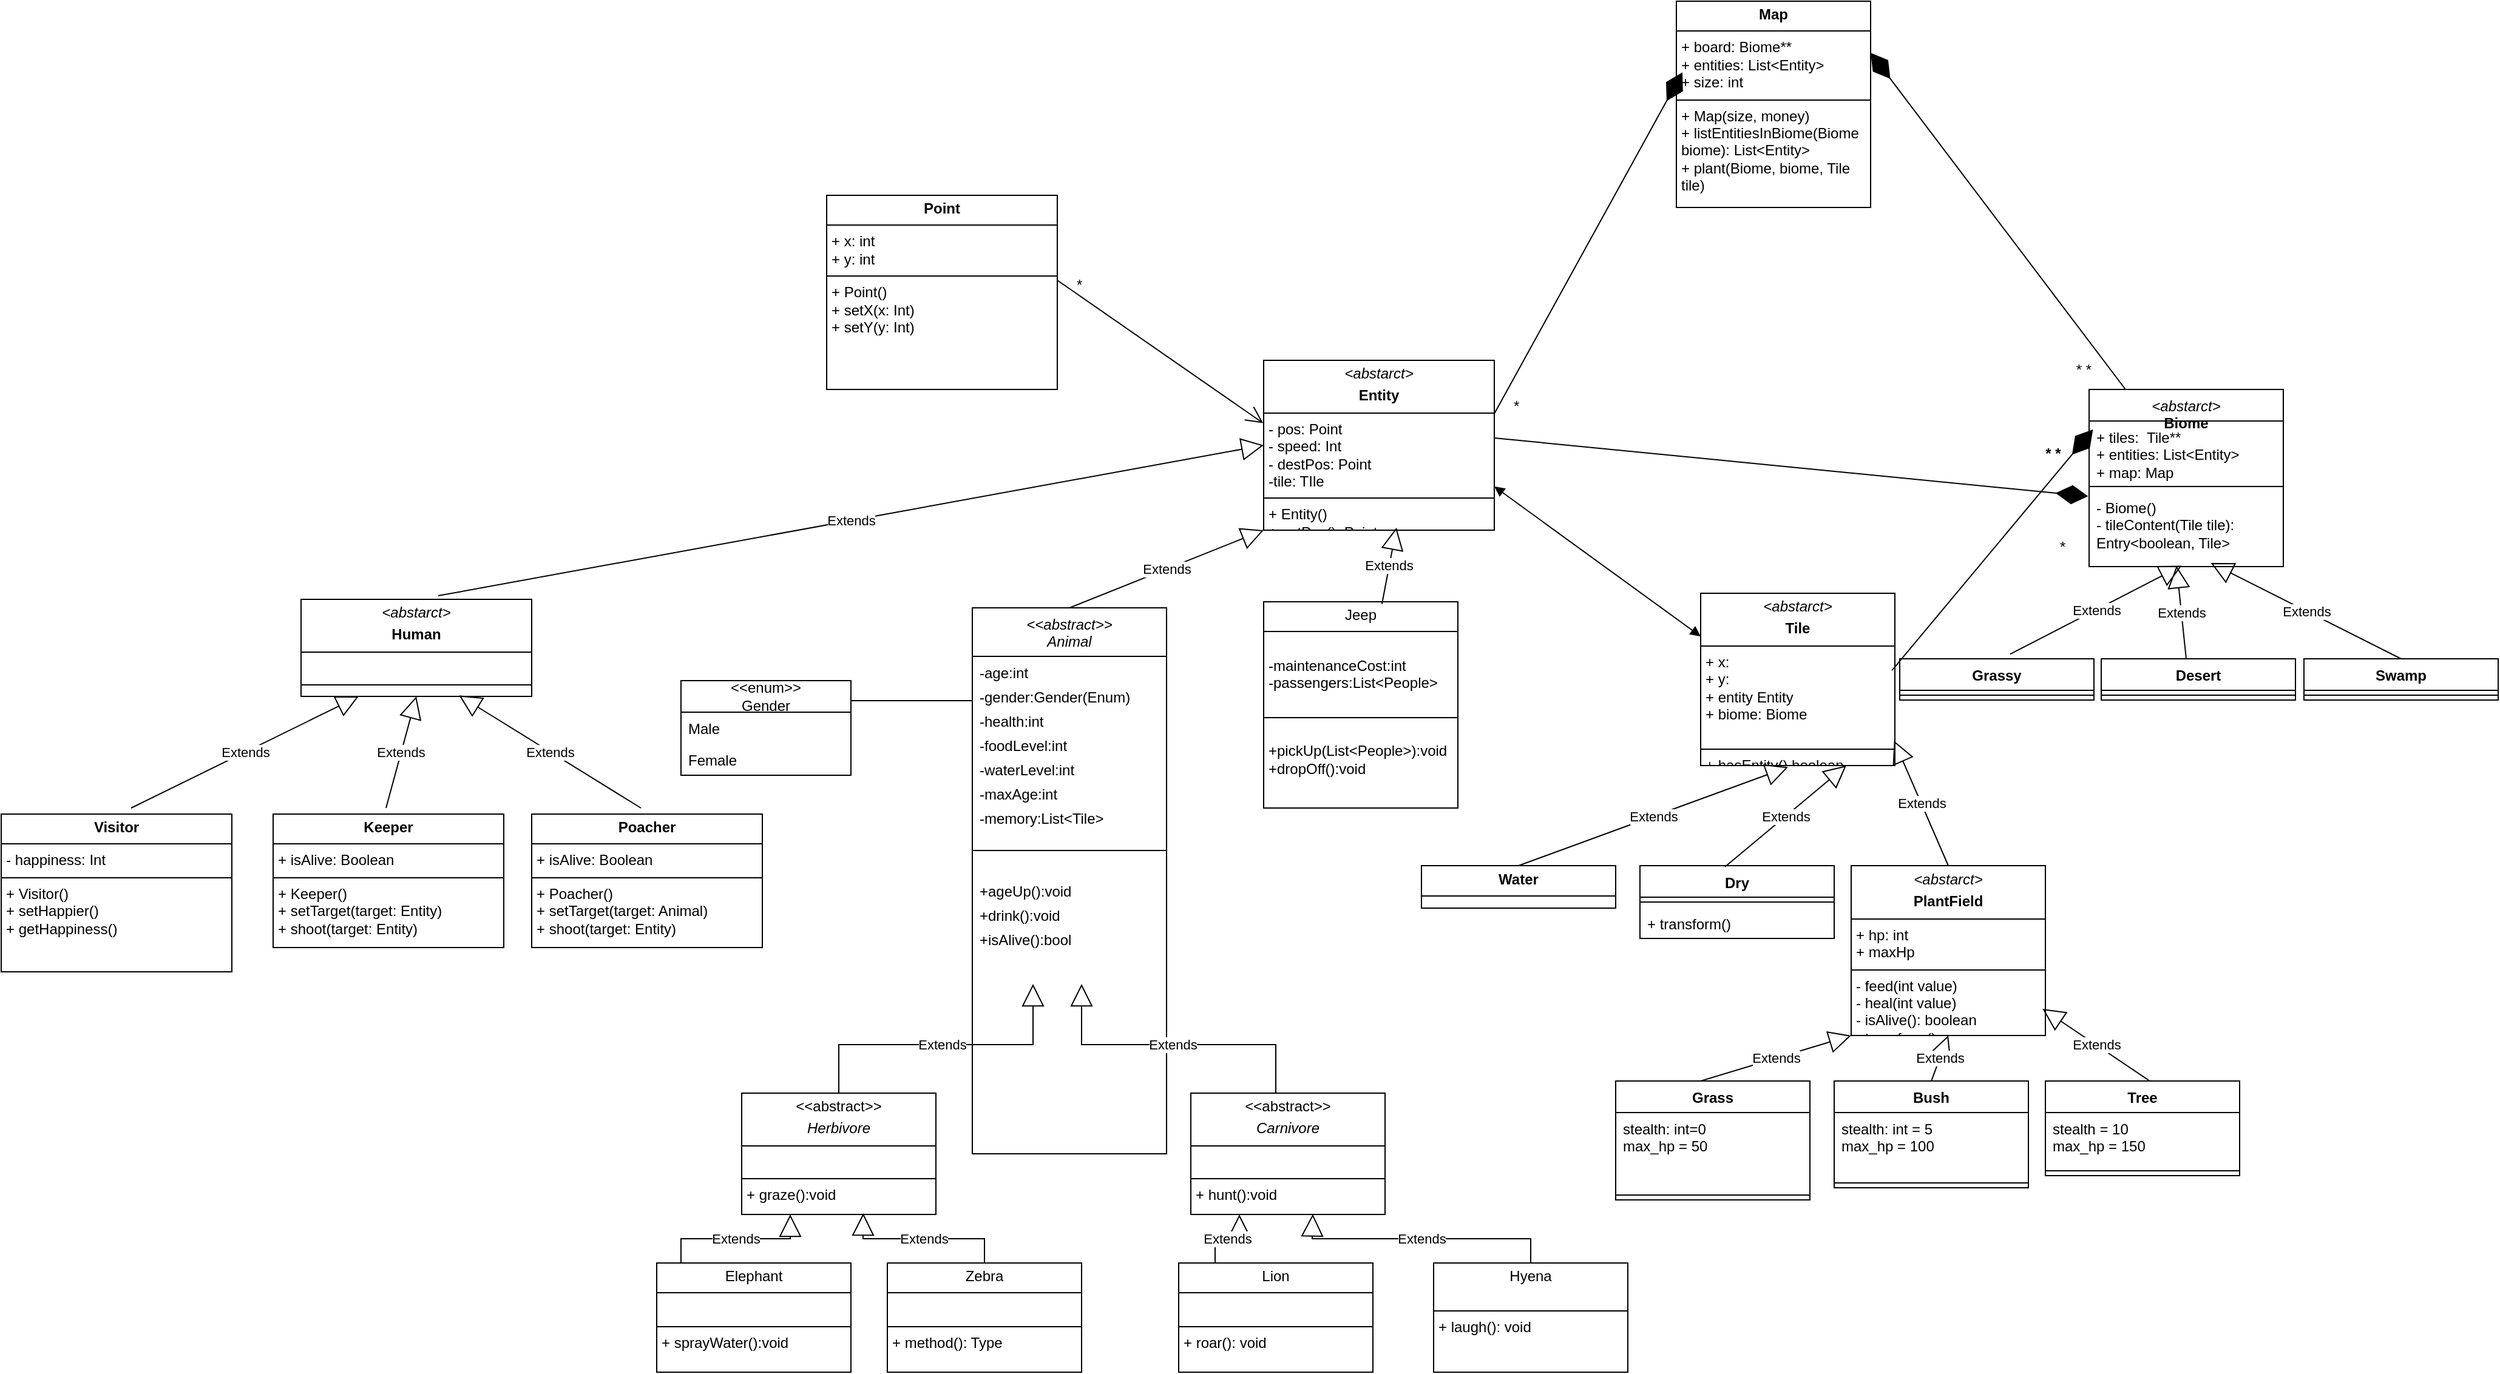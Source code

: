 <mxfile version="26.0.13">
  <diagram name="1 oldal" id="ep9b225kRsbNhc0lqnvG">
    <mxGraphModel dx="3774" dy="2513" grid="1" gridSize="10" guides="1" tooltips="1" connect="1" arrows="1" fold="1" page="1" pageScale="1" pageWidth="827" pageHeight="1169" math="0" shadow="0">
      <root>
        <mxCell id="0" />
        <mxCell id="1" parent="0" />
        <mxCell id="odKOxgNMxmCA9S5rexNY-2" value="&lt;p style=&quot;margin:0px;margin-top:4px;text-align:center;&quot;&gt;&lt;b&gt;Map&lt;/b&gt;&lt;/p&gt;&lt;hr size=&quot;1&quot; style=&quot;border-style:solid;&quot;&gt;&lt;p style=&quot;margin:0px;margin-left:4px;&quot;&gt;+ board: Biome**&lt;/p&gt;&lt;p style=&quot;margin:0px;margin-left:4px;&quot;&gt;+ entities: List&amp;lt;Entity&amp;gt;&lt;/p&gt;&lt;p style=&quot;margin:0px;margin-left:4px;&quot;&gt;+ size: int&lt;/p&gt;&lt;hr size=&quot;1&quot; style=&quot;border-style:solid;&quot;&gt;&lt;p style=&quot;margin:0px;margin-left:4px;&quot;&gt;+ Map(size, money)&lt;/p&gt;&lt;p style=&quot;margin:0px;margin-left:4px;&quot;&gt;+ listEntitiesInBiome(Biome biome): List&amp;lt;Entity&amp;gt;&lt;/p&gt;&lt;p style=&quot;margin:0px;margin-left:4px;&quot;&gt;+ plant(Biome, biome, Tile tile)&lt;/p&gt;&lt;p style=&quot;margin:0px;margin-left:4px;&quot;&gt;&lt;br&gt;&lt;/p&gt;&lt;p style=&quot;margin:0px;margin-left:4px;&quot;&gt;&lt;br&gt;&lt;/p&gt;&lt;p style=&quot;margin:0px;margin-left:4px;&quot;&gt;&lt;br&gt;&lt;/p&gt;&lt;p style=&quot;margin:0px;margin-left:4px;&quot;&gt;&lt;br&gt;&lt;/p&gt;" style="verticalAlign=top;align=left;overflow=fill;html=1;whiteSpace=wrap;" parent="1" vertex="1">
          <mxGeometry x="150" y="-80" width="160" height="170" as="geometry" />
        </mxCell>
        <mxCell id="odKOxgNMxmCA9S5rexNY-7" value="&lt;div&gt;&lt;i style=&quot;background-color: transparent; color: light-dark(rgb(0, 0, 0), rgb(255, 255, 255)); font-weight: 400;&quot;&gt;&amp;lt;abstarct&amp;gt;&lt;/i&gt;&lt;/div&gt;&lt;div&gt;&lt;span style=&quot;background-color: transparent; color: light-dark(rgb(0, 0, 0), rgb(255, 255, 255));&quot;&gt;Biome&lt;/span&gt;&lt;/div&gt;" style="swimlane;fontStyle=1;align=center;verticalAlign=top;childLayout=stackLayout;horizontal=1;startSize=26;horizontalStack=0;resizeParent=1;resizeParentMax=0;resizeLast=0;collapsible=1;marginBottom=0;whiteSpace=wrap;html=1;" parent="1" vertex="1">
          <mxGeometry x="490" y="240" width="160" height="146" as="geometry" />
        </mxCell>
        <mxCell id="odKOxgNMxmCA9S5rexNY-40" value="" style="endArrow=diamondThin;endFill=1;endSize=24;html=1;rounded=0;entryX=1;entryY=0.25;entryDx=0;entryDy=0;" parent="odKOxgNMxmCA9S5rexNY-7" target="odKOxgNMxmCA9S5rexNY-2" edge="1">
          <mxGeometry width="160" relative="1" as="geometry">
            <mxPoint x="30" as="sourcePoint" />
            <mxPoint x="-100" y="-223.478" as="targetPoint" />
          </mxGeometry>
        </mxCell>
        <mxCell id="odKOxgNMxmCA9S5rexNY-8" value="+ tiles:&amp;nbsp; Tile**&lt;div&gt;+ entities: List&amp;lt;Entity&amp;gt;&lt;/div&gt;&lt;div&gt;+ map: Map&lt;br&gt;&lt;div&gt;&amp;nbsp;&lt;/div&gt;&lt;/div&gt;" style="text;strokeColor=none;fillColor=none;align=left;verticalAlign=top;spacingLeft=4;spacingRight=4;overflow=hidden;rotatable=0;points=[[0,0.5],[1,0.5]];portConstraint=eastwest;whiteSpace=wrap;html=1;" parent="odKOxgNMxmCA9S5rexNY-7" vertex="1">
          <mxGeometry y="26" width="160" height="50" as="geometry" />
        </mxCell>
        <mxCell id="odKOxgNMxmCA9S5rexNY-9" value="" style="line;strokeWidth=1;fillColor=none;align=left;verticalAlign=middle;spacingTop=-1;spacingLeft=3;spacingRight=3;rotatable=0;labelPosition=right;points=[];portConstraint=eastwest;strokeColor=inherit;" parent="odKOxgNMxmCA9S5rexNY-7" vertex="1">
          <mxGeometry y="76" width="160" height="8" as="geometry" />
        </mxCell>
        <mxCell id="odKOxgNMxmCA9S5rexNY-10" value="&lt;div&gt;- Biome()&lt;/div&gt;- tileContent(Tile tile): Entry&amp;lt;boolean, Tile&amp;gt;&lt;div&gt;&lt;div&gt;&lt;div&gt;&lt;br&gt;&lt;/div&gt;&lt;/div&gt;&lt;/div&gt;" style="text;strokeColor=none;fillColor=none;align=left;verticalAlign=top;spacingLeft=4;spacingRight=4;overflow=hidden;rotatable=0;points=[[0,0.5],[1,0.5]];portConstraint=eastwest;whiteSpace=wrap;html=1;" parent="odKOxgNMxmCA9S5rexNY-7" vertex="1">
          <mxGeometry y="84" width="160" height="62" as="geometry" />
        </mxCell>
        <mxCell id="odKOxgNMxmCA9S5rexNY-11" value="Grassy" style="swimlane;fontStyle=1;align=center;verticalAlign=top;childLayout=stackLayout;horizontal=1;startSize=26;horizontalStack=0;resizeParent=1;resizeParentMax=0;resizeLast=0;collapsible=1;marginBottom=0;whiteSpace=wrap;html=1;" parent="1" vertex="1">
          <mxGeometry x="334" y="462" width="160" height="34" as="geometry" />
        </mxCell>
        <mxCell id="odKOxgNMxmCA9S5rexNY-13" value="" style="line;strokeWidth=1;fillColor=none;align=left;verticalAlign=middle;spacingTop=-1;spacingLeft=3;spacingRight=3;rotatable=0;labelPosition=right;points=[];portConstraint=eastwest;strokeColor=inherit;" parent="odKOxgNMxmCA9S5rexNY-11" vertex="1">
          <mxGeometry y="26" width="160" height="8" as="geometry" />
        </mxCell>
        <mxCell id="odKOxgNMxmCA9S5rexNY-15" value="Desert" style="swimlane;fontStyle=1;align=center;verticalAlign=top;childLayout=stackLayout;horizontal=1;startSize=26;horizontalStack=0;resizeParent=1;resizeParentMax=0;resizeLast=0;collapsible=1;marginBottom=0;whiteSpace=wrap;html=1;" parent="1" vertex="1">
          <mxGeometry x="500" y="462" width="160" height="34" as="geometry" />
        </mxCell>
        <mxCell id="odKOxgNMxmCA9S5rexNY-25" value="Extends" style="endArrow=block;endSize=16;endFill=0;html=1;rounded=0;entryX=0.45;entryY=0.99;entryDx=0;entryDy=0;entryPerimeter=0;" parent="odKOxgNMxmCA9S5rexNY-15" target="odKOxgNMxmCA9S5rexNY-10" edge="1">
          <mxGeometry width="160" relative="1" as="geometry">
            <mxPoint x="70" as="sourcePoint" />
            <mxPoint x="230" as="targetPoint" />
          </mxGeometry>
        </mxCell>
        <mxCell id="odKOxgNMxmCA9S5rexNY-17" value="" style="line;strokeWidth=1;fillColor=none;align=left;verticalAlign=middle;spacingTop=-1;spacingLeft=3;spacingRight=3;rotatable=0;labelPosition=right;points=[];portConstraint=eastwest;strokeColor=inherit;" parent="odKOxgNMxmCA9S5rexNY-15" vertex="1">
          <mxGeometry y="26" width="160" height="8" as="geometry" />
        </mxCell>
        <mxCell id="odKOxgNMxmCA9S5rexNY-19" value="Swamp" style="swimlane;fontStyle=1;align=center;verticalAlign=top;childLayout=stackLayout;horizontal=1;startSize=26;horizontalStack=0;resizeParent=1;resizeParentMax=0;resizeLast=0;collapsible=1;marginBottom=0;whiteSpace=wrap;html=1;" parent="1" vertex="1">
          <mxGeometry x="667" y="462" width="160" height="34" as="geometry" />
        </mxCell>
        <mxCell id="odKOxgNMxmCA9S5rexNY-21" value="" style="line;strokeWidth=1;fillColor=none;align=left;verticalAlign=middle;spacingTop=-1;spacingLeft=3;spacingRight=3;rotatable=0;labelPosition=right;points=[];portConstraint=eastwest;strokeColor=inherit;" parent="odKOxgNMxmCA9S5rexNY-19" vertex="1">
          <mxGeometry y="26" width="160" height="8" as="geometry" />
        </mxCell>
        <mxCell id="odKOxgNMxmCA9S5rexNY-24" value="Extends" style="endArrow=block;endSize=16;endFill=0;html=1;rounded=0;entryX=0.627;entryY=0.952;entryDx=0;entryDy=0;entryPerimeter=0;exitX=0.5;exitY=0;exitDx=0;exitDy=0;" parent="1" source="odKOxgNMxmCA9S5rexNY-19" target="odKOxgNMxmCA9S5rexNY-10" edge="1">
          <mxGeometry width="160" relative="1" as="geometry">
            <mxPoint x="720" y="495" as="sourcePoint" />
            <mxPoint x="880" y="495" as="targetPoint" />
          </mxGeometry>
        </mxCell>
        <mxCell id="odKOxgNMxmCA9S5rexNY-26" value="&lt;p style=&quot;margin:0px;margin-top:4px;text-align:center;&quot;&gt;&lt;i style=&quot;background-color: transparent; color: light-dark(rgb(0, 0, 0), rgb(255, 255, 255));&quot;&gt;&amp;lt;abstarct&amp;gt;&lt;/i&gt;&lt;/p&gt;&lt;p style=&quot;margin:0px;margin-top:4px;text-align:center;&quot;&gt;&lt;b&gt;Tile&lt;/b&gt;&lt;/p&gt;&lt;hr size=&quot;1&quot; style=&quot;border-style:solid;&quot;&gt;&lt;p style=&quot;margin:0px;margin-left:4px;&quot;&gt;+ x:&amp;nbsp;&lt;/p&gt;&lt;p style=&quot;margin:0px;margin-left:4px;&quot;&gt;+ y:&amp;nbsp;&lt;/p&gt;&lt;p style=&quot;margin:0px;margin-left:4px;&quot;&gt;+ entity Entity&lt;/p&gt;&lt;p style=&quot;margin:0px;margin-left:4px;&quot;&gt;+ biome: Biome&lt;/p&gt;&lt;p style=&quot;margin:0px;margin-left:4px;&quot;&gt;&lt;br&gt;&lt;/p&gt;&lt;hr size=&quot;1&quot; style=&quot;border-style:solid;&quot;&gt;&lt;p style=&quot;margin:0px;margin-left:4px;&quot;&gt;+ hasEntity() boolean&lt;span style=&quot;background-color: transparent; color: light-dark(rgb(0, 0, 0), rgb(255, 255, 255));&quot;&gt;&amp;nbsp;&lt;/span&gt;&lt;/p&gt;" style="verticalAlign=top;align=left;overflow=fill;html=1;whiteSpace=wrap;" parent="1" vertex="1">
          <mxGeometry x="170" y="408" width="160" height="142" as="geometry" />
        </mxCell>
        <mxCell id="odKOxgNMxmCA9S5rexNY-27" value="&lt;p style=&quot;margin:0px;margin-top:4px;text-align:center;&quot;&gt;&lt;i style=&quot;background-color: transparent; color: light-dark(rgb(0, 0, 0), rgb(255, 255, 255));&quot;&gt;&amp;lt;abstarct&amp;gt;&lt;/i&gt;&lt;/p&gt;&lt;p style=&quot;margin:0px;margin-top:4px;text-align:center;&quot;&gt;&lt;b&gt;PlantField&lt;/b&gt;&lt;/p&gt;&lt;hr size=&quot;1&quot; style=&quot;border-style:solid;&quot;&gt;&lt;p style=&quot;margin:0px;margin-left:4px;&quot;&gt;+ hp: int&lt;/p&gt;&lt;p style=&quot;margin:0px;margin-left:4px;&quot;&gt;+ maxHp&lt;/p&gt;&lt;hr size=&quot;1&quot; style=&quot;border-style:solid;&quot;&gt;&lt;p style=&quot;margin:0px;margin-left:4px;&quot;&gt;- feed(int value)&lt;/p&gt;&lt;p style=&quot;margin:0px;margin-left:4px;&quot;&gt;- heal(int value)&lt;/p&gt;&lt;p style=&quot;margin:0px;margin-left:4px;&quot;&gt;- isAlive(): boolean&lt;/p&gt;&lt;p style=&quot;margin:0px;margin-left:4px;&quot;&gt;- transform():&lt;/p&gt;&lt;p style=&quot;margin:0px;margin-left:4px;&quot;&gt;&amp;nbsp;&lt;/p&gt;&lt;p style=&quot;margin:0px;margin-left:4px;&quot;&gt;&lt;br&gt;&lt;/p&gt;" style="verticalAlign=top;align=left;overflow=fill;html=1;whiteSpace=wrap;" parent="1" vertex="1">
          <mxGeometry x="294" y="632.5" width="160" height="140" as="geometry" />
        </mxCell>
        <mxCell id="odKOxgNMxmCA9S5rexNY-29" value="&lt;p style=&quot;margin:0px;margin-top:4px;text-align:center;&quot;&gt;&lt;b&gt;Water&lt;/b&gt;&lt;/p&gt;&lt;hr size=&quot;1&quot; style=&quot;border-style:solid;&quot;&gt;&lt;p style=&quot;margin:0px;margin-left:4px;&quot;&gt;&lt;/p&gt;&lt;p style=&quot;margin:0px;margin-left:4px;&quot;&gt;&lt;br&gt;&lt;/p&gt;" style="verticalAlign=top;align=left;overflow=fill;html=1;whiteSpace=wrap;" parent="1" vertex="1">
          <mxGeometry x="-60" y="632.5" width="160" height="35" as="geometry" />
        </mxCell>
        <mxCell id="odKOxgNMxmCA9S5rexNY-30" value="Dry" style="swimlane;fontStyle=1;align=center;verticalAlign=top;childLayout=stackLayout;horizontal=1;startSize=26;horizontalStack=0;resizeParent=1;resizeParentMax=0;resizeLast=0;collapsible=1;marginBottom=0;whiteSpace=wrap;html=1;" parent="1" vertex="1">
          <mxGeometry x="120" y="632.5" width="160" height="60" as="geometry" />
        </mxCell>
        <mxCell id="odKOxgNMxmCA9S5rexNY-44" value="Extends" style="endArrow=block;endSize=16;endFill=0;html=1;rounded=0;entryX=0.75;entryY=1;entryDx=0;entryDy=0;" parent="odKOxgNMxmCA9S5rexNY-30" target="odKOxgNMxmCA9S5rexNY-26" edge="1">
          <mxGeometry width="160" relative="1" as="geometry">
            <mxPoint x="70" y="1" as="sourcePoint" />
            <mxPoint x="230" y="1" as="targetPoint" />
          </mxGeometry>
        </mxCell>
        <mxCell id="odKOxgNMxmCA9S5rexNY-32" value="" style="line;strokeWidth=1;fillColor=none;align=left;verticalAlign=middle;spacingTop=-1;spacingLeft=3;spacingRight=3;rotatable=0;labelPosition=right;points=[];portConstraint=eastwest;strokeColor=inherit;" parent="odKOxgNMxmCA9S5rexNY-30" vertex="1">
          <mxGeometry y="26" width="160" height="8" as="geometry" />
        </mxCell>
        <mxCell id="odKOxgNMxmCA9S5rexNY-33" value="+ transform()" style="text;strokeColor=none;fillColor=none;align=left;verticalAlign=top;spacingLeft=4;spacingRight=4;overflow=hidden;rotatable=0;points=[[0,0.5],[1,0.5]];portConstraint=eastwest;whiteSpace=wrap;html=1;" parent="odKOxgNMxmCA9S5rexNY-30" vertex="1">
          <mxGeometry y="34" width="160" height="26" as="geometry" />
        </mxCell>
        <mxCell id="odKOxgNMxmCA9S5rexNY-39" value="" style="endArrow=diamondThin;endFill=1;endSize=24;html=1;rounded=0;entryX=0.02;entryY=0.14;entryDx=0;entryDy=0;entryPerimeter=0;exitX=0.985;exitY=0.448;exitDx=0;exitDy=0;exitPerimeter=0;" parent="1" source="odKOxgNMxmCA9S5rexNY-26" target="odKOxgNMxmCA9S5rexNY-8" edge="1">
          <mxGeometry width="160" relative="1" as="geometry">
            <mxPoint x="180" y="360" as="sourcePoint" />
            <mxPoint x="340" y="360" as="targetPoint" />
          </mxGeometry>
        </mxCell>
        <mxCell id="odKOxgNMxmCA9S5rexNY-41" value="&amp;nbsp;* *" style="text;strokeColor=none;fillColor=none;spacingLeft=4;spacingRight=4;overflow=hidden;rotatable=0;points=[[0,0.5],[1,0.5]];portConstraint=eastwest;fontSize=12;whiteSpace=wrap;html=1;" parent="1" vertex="1">
          <mxGeometry x="470" y="210" width="40" height="30" as="geometry" />
        </mxCell>
        <mxCell id="odKOxgNMxmCA9S5rexNY-42" value="* *" style="text;align=center;fontStyle=1;verticalAlign=middle;spacingLeft=3;spacingRight=3;strokeColor=none;rotatable=0;points=[[0,0.5],[1,0.5]];portConstraint=eastwest;html=1;" parent="1" vertex="1">
          <mxGeometry x="420" y="280" width="80" height="26" as="geometry" />
        </mxCell>
        <mxCell id="odKOxgNMxmCA9S5rexNY-43" value="Extends" style="endArrow=block;endSize=16;endFill=0;html=1;rounded=0;entryX=0.45;entryY=1.009;entryDx=0;entryDy=0;entryPerimeter=0;exitX=0.5;exitY=0;exitDx=0;exitDy=0;" parent="1" source="odKOxgNMxmCA9S5rexNY-29" target="odKOxgNMxmCA9S5rexNY-26" edge="1">
          <mxGeometry width="160" relative="1" as="geometry">
            <mxPoint x="-50" y="500" as="sourcePoint" />
            <mxPoint x="110" y="500" as="targetPoint" />
          </mxGeometry>
        </mxCell>
        <mxCell id="gPjoeom-E5kTU239pR5F-1" value="Grass" style="swimlane;fontStyle=1;align=center;verticalAlign=top;childLayout=stackLayout;horizontal=1;startSize=26;horizontalStack=0;resizeParent=1;resizeParentMax=0;resizeLast=0;collapsible=1;marginBottom=0;whiteSpace=wrap;html=1;" parent="1" vertex="1">
          <mxGeometry x="100" y="810" width="160" height="98" as="geometry" />
        </mxCell>
        <mxCell id="4IW04uMM6fYaThRrs5CO-2" value="Extends" style="endArrow=block;endSize=16;endFill=0;html=1;rounded=0;entryX=0;entryY=1;entryDx=0;entryDy=0;" parent="gPjoeom-E5kTU239pR5F-1" target="odKOxgNMxmCA9S5rexNY-27" edge="1">
          <mxGeometry width="160" relative="1" as="geometry">
            <mxPoint x="70" as="sourcePoint" />
            <mxPoint x="230" as="targetPoint" />
          </mxGeometry>
        </mxCell>
        <mxCell id="gPjoeom-E5kTU239pR5F-2" value="stealth: int=0&lt;div&gt;max_hp = 50&lt;/div&gt;" style="text;strokeColor=none;fillColor=none;align=left;verticalAlign=top;spacingLeft=4;spacingRight=4;overflow=hidden;rotatable=0;points=[[0,0.5],[1,0.5]];portConstraint=eastwest;whiteSpace=wrap;html=1;" parent="gPjoeom-E5kTU239pR5F-1" vertex="1">
          <mxGeometry y="26" width="160" height="64" as="geometry" />
        </mxCell>
        <mxCell id="gPjoeom-E5kTU239pR5F-3" value="" style="line;strokeWidth=1;fillColor=none;align=left;verticalAlign=middle;spacingTop=-1;spacingLeft=3;spacingRight=3;rotatable=0;labelPosition=right;points=[];portConstraint=eastwest;strokeColor=inherit;" parent="gPjoeom-E5kTU239pR5F-1" vertex="1">
          <mxGeometry y="90" width="160" height="8" as="geometry" />
        </mxCell>
        <mxCell id="gPjoeom-E5kTU239pR5F-5" value="Bush" style="swimlane;fontStyle=1;align=center;verticalAlign=top;childLayout=stackLayout;horizontal=1;startSize=26;horizontalStack=0;resizeParent=1;resizeParentMax=0;resizeLast=0;collapsible=1;marginBottom=0;whiteSpace=wrap;html=1;" parent="1" vertex="1">
          <mxGeometry x="280" y="810" width="160" height="88" as="geometry" />
        </mxCell>
        <mxCell id="4IW04uMM6fYaThRrs5CO-6" value="Extends" style="endArrow=block;endSize=16;endFill=0;html=1;rounded=0;entryX=0.5;entryY=1;entryDx=0;entryDy=0;" parent="gPjoeom-E5kTU239pR5F-5" target="odKOxgNMxmCA9S5rexNY-27" edge="1">
          <mxGeometry width="160" relative="1" as="geometry">
            <mxPoint x="80" as="sourcePoint" />
            <mxPoint x="240" as="targetPoint" />
          </mxGeometry>
        </mxCell>
        <mxCell id="gPjoeom-E5kTU239pR5F-6" value="stealth: int = 5&lt;div&gt;max_hp = 100&lt;/div&gt;" style="text;strokeColor=none;fillColor=none;align=left;verticalAlign=top;spacingLeft=4;spacingRight=4;overflow=hidden;rotatable=0;points=[[0,0.5],[1,0.5]];portConstraint=eastwest;whiteSpace=wrap;html=1;" parent="gPjoeom-E5kTU239pR5F-5" vertex="1">
          <mxGeometry y="26" width="160" height="54" as="geometry" />
        </mxCell>
        <mxCell id="gPjoeom-E5kTU239pR5F-7" value="" style="line;strokeWidth=1;fillColor=none;align=left;verticalAlign=middle;spacingTop=-1;spacingLeft=3;spacingRight=3;rotatable=0;labelPosition=right;points=[];portConstraint=eastwest;strokeColor=inherit;" parent="gPjoeom-E5kTU239pR5F-5" vertex="1">
          <mxGeometry y="80" width="160" height="8" as="geometry" />
        </mxCell>
        <mxCell id="gPjoeom-E5kTU239pR5F-9" value="Tree" style="swimlane;fontStyle=1;align=center;verticalAlign=top;childLayout=stackLayout;horizontal=1;startSize=26;horizontalStack=0;resizeParent=1;resizeParentMax=0;resizeLast=0;collapsible=1;marginBottom=0;whiteSpace=wrap;html=1;" parent="1" vertex="1">
          <mxGeometry x="454" y="810" width="160" height="78" as="geometry" />
        </mxCell>
        <mxCell id="4IW04uMM6fYaThRrs5CO-5" value="Extends" style="endArrow=block;endSize=16;endFill=0;html=1;rounded=0;entryX=0.985;entryY=0.843;entryDx=0;entryDy=0;entryPerimeter=0;" parent="gPjoeom-E5kTU239pR5F-9" target="odKOxgNMxmCA9S5rexNY-27" edge="1">
          <mxGeometry width="160" relative="1" as="geometry">
            <mxPoint x="86" as="sourcePoint" />
            <mxPoint x="246" as="targetPoint" />
          </mxGeometry>
        </mxCell>
        <mxCell id="gPjoeom-E5kTU239pR5F-10" value="stealth = 10&lt;div&gt;max_hp = 150&lt;/div&gt;" style="text;strokeColor=none;fillColor=none;align=left;verticalAlign=top;spacingLeft=4;spacingRight=4;overflow=hidden;rotatable=0;points=[[0,0.5],[1,0.5]];portConstraint=eastwest;whiteSpace=wrap;html=1;" parent="gPjoeom-E5kTU239pR5F-9" vertex="1">
          <mxGeometry y="26" width="160" height="44" as="geometry" />
        </mxCell>
        <mxCell id="gPjoeom-E5kTU239pR5F-11" value="" style="line;strokeWidth=1;fillColor=none;align=left;verticalAlign=middle;spacingTop=-1;spacingLeft=3;spacingRight=3;rotatable=0;labelPosition=right;points=[];portConstraint=eastwest;strokeColor=inherit;" parent="gPjoeom-E5kTU239pR5F-9" vertex="1">
          <mxGeometry y="70" width="160" height="8" as="geometry" />
        </mxCell>
        <mxCell id="4IW04uMM6fYaThRrs5CO-1" value="Extends" style="endArrow=block;endSize=16;endFill=0;html=1;rounded=0;entryX=0.996;entryY=0.856;entryDx=0;entryDy=0;entryPerimeter=0;exitX=0.5;exitY=0;exitDx=0;exitDy=0;" parent="1" source="odKOxgNMxmCA9S5rexNY-27" target="odKOxgNMxmCA9S5rexNY-26" edge="1">
          <mxGeometry width="160" relative="1" as="geometry">
            <mxPoint x="370" y="630" as="sourcePoint" />
            <mxPoint x="560" y="597.5" as="targetPoint" />
          </mxGeometry>
        </mxCell>
        <mxCell id="4IW04uMM6fYaThRrs5CO-7" value="&lt;p style=&quot;margin:0px;margin-top:4px;text-align:center;&quot;&gt;&lt;i&gt;&amp;lt;abstarct&amp;gt;&lt;/i&gt;&lt;/p&gt;&lt;p style=&quot;margin:0px;margin-top:4px;text-align:center;&quot;&gt;&lt;b&gt;Entity&lt;/b&gt;&lt;/p&gt;&lt;hr size=&quot;1&quot; style=&quot;border-style:solid;&quot;&gt;&lt;p style=&quot;margin:0px;margin-left:4px;&quot;&gt;- pos: Point&lt;/p&gt;&lt;p style=&quot;margin:0px;margin-left:4px;&quot;&gt;- speed: Int&lt;/p&gt;&lt;p style=&quot;margin:0px;margin-left:4px;&quot;&gt;- destPos: Point&lt;br&gt;&lt;/p&gt;&lt;p style=&quot;margin:0px;margin-left:4px;&quot;&gt;-tile: TIle&lt;/p&gt;&lt;hr size=&quot;1&quot; style=&quot;border-style:solid;&quot;&gt;&lt;p style=&quot;margin:0px;margin-left:4px;&quot;&gt;+ Entity()&lt;/p&gt;&lt;p style=&quot;margin:0px;margin-left:4px;&quot;&gt;+ getPos(): Point&lt;br&gt;&lt;/p&gt;&lt;p style=&quot;margin:0px;margin-left:4px;&quot;&gt;+ move()&lt;/p&gt;" style="verticalAlign=top;align=left;overflow=fill;html=1;whiteSpace=wrap;" parent="1" vertex="1">
          <mxGeometry x="-190" y="216" width="190" height="140" as="geometry" />
        </mxCell>
        <mxCell id="4IW04uMM6fYaThRrs5CO-8" value="&lt;p style=&quot;margin:0px;margin-top:4px;text-align:center;&quot;&gt;&lt;i&gt;&amp;lt;abstarct&amp;gt;&lt;/i&gt;&lt;b&gt;&lt;/b&gt;&lt;/p&gt;&lt;p style=&quot;margin:0px;margin-top:4px;text-align:center;&quot;&gt;&lt;b&gt;Human&lt;/b&gt;&lt;/p&gt;&lt;hr size=&quot;1&quot; style=&quot;border-style:solid;&quot;&gt;&lt;p style=&quot;margin:0px;margin-left:4px;&quot;&gt;&lt;br&gt;&lt;/p&gt;&lt;hr size=&quot;1&quot; style=&quot;border-style:solid;&quot;&gt;&lt;p style=&quot;margin:0px;margin-left:4px;&quot;&gt;&lt;br&gt;&lt;/p&gt;" style="verticalAlign=top;align=left;overflow=fill;html=1;whiteSpace=wrap;" parent="1" vertex="1">
          <mxGeometry x="-983" y="413" width="190" height="80" as="geometry" />
        </mxCell>
        <mxCell id="4IW04uMM6fYaThRrs5CO-9" value="&lt;p style=&quot;margin:0px;margin-top:4px;text-align:center;&quot;&gt;&lt;b&gt;Visitor&lt;/b&gt;&lt;/p&gt;&lt;hr size=&quot;1&quot; style=&quot;border-style:solid;&quot;&gt;&lt;p style=&quot;margin:0px;margin-left:4px;&quot;&gt;- happiness: Int&lt;br&gt;&lt;/p&gt;&lt;hr size=&quot;1&quot; style=&quot;border-style:solid;&quot;&gt;&lt;p style=&quot;margin:0px;margin-left:4px;&quot;&gt;+ Visitor()&lt;/p&gt;&lt;p style=&quot;margin:0px;margin-left:4px;&quot;&gt;+ setHappier()&lt;/p&gt;&lt;p style=&quot;margin:0px;margin-left:4px;&quot;&gt;+ getHappiness()&lt;/p&gt;" style="verticalAlign=top;align=left;overflow=fill;html=1;whiteSpace=wrap;" parent="1" vertex="1">
          <mxGeometry x="-1230" y="590" width="190" height="130" as="geometry" />
        </mxCell>
        <mxCell id="4IW04uMM6fYaThRrs5CO-10" value="&lt;p style=&quot;margin:0px;margin-top:4px;text-align:center;&quot;&gt;&lt;b&gt;Keeper&lt;/b&gt;&lt;/p&gt;&lt;hr size=&quot;1&quot; style=&quot;border-style:solid;&quot;&gt;&lt;p style=&quot;margin:0px;margin-left:4px;&quot;&gt;+ isAlive: Boolean&lt;br&gt;&lt;/p&gt;&lt;hr size=&quot;1&quot; style=&quot;border-style:solid;&quot;&gt;&lt;p style=&quot;margin:0px;margin-left:4px;&quot;&gt;+ Keeper()&lt;br&gt;+ setTarget(target: Entity)&lt;/p&gt;&lt;p style=&quot;margin:0px;margin-left:4px;&quot;&gt;+ shoot(target: Entity)&lt;/p&gt;" style="verticalAlign=top;align=left;overflow=fill;html=1;whiteSpace=wrap;" parent="1" vertex="1">
          <mxGeometry x="-1006" y="590" width="190" height="110" as="geometry" />
        </mxCell>
        <mxCell id="4IW04uMM6fYaThRrs5CO-11" value="&lt;p style=&quot;margin:0px;margin-top:4px;text-align:center;&quot;&gt;&lt;b&gt;Poacher&lt;/b&gt;&lt;/p&gt;&lt;hr size=&quot;1&quot; style=&quot;border-style:solid;&quot;&gt;&lt;p style=&quot;margin:0px;margin-left:4px;&quot;&gt;+ isAlive: Boolean&lt;br&gt;&lt;/p&gt;&lt;hr size=&quot;1&quot; style=&quot;border-style:solid;&quot;&gt;&lt;p style=&quot;margin:0px;margin-left:4px;&quot;&gt;+ Poacher()&lt;br&gt;+ setTarget(target: Animal)&lt;/p&gt;&lt;p style=&quot;margin:0px;margin-left:4px;&quot;&gt;+ shoot(target: Entity)&lt;/p&gt;" style="verticalAlign=top;align=left;overflow=fill;html=1;whiteSpace=wrap;" parent="1" vertex="1">
          <mxGeometry x="-793" y="590" width="190" height="110" as="geometry" />
        </mxCell>
        <mxCell id="4IW04uMM6fYaThRrs5CO-12" value="&lt;p style=&quot;margin:0px;margin-top:4px;text-align:center;&quot;&gt;&lt;b&gt;Point&lt;/b&gt;&lt;/p&gt;&lt;hr size=&quot;1&quot; style=&quot;border-style:solid;&quot;&gt;&lt;p style=&quot;margin:0px;margin-left:4px;&quot;&gt;+ x: int&lt;br&gt;&lt;/p&gt;&lt;p style=&quot;margin:0px;margin-left:4px;&quot;&gt;+ y: int&lt;/p&gt;&lt;hr size=&quot;1&quot; style=&quot;border-style:solid;&quot;&gt;&lt;p style=&quot;margin:0px;margin-left:4px;&quot;&gt;+ Point()&lt;/p&gt;&lt;p style=&quot;margin:0px;margin-left:4px;&quot;&gt;+ setX(x: Int)&lt;/p&gt;&lt;p style=&quot;margin:0px;margin-left:4px;&quot;&gt;+ setY(y: Int)&lt;/p&gt;" style="verticalAlign=top;align=left;overflow=fill;html=1;whiteSpace=wrap;" parent="1" vertex="1">
          <mxGeometry x="-550" y="80" width="190" height="160" as="geometry" />
        </mxCell>
        <mxCell id="4IW04uMM6fYaThRrs5CO-13" value="" style="endArrow=diamondThin;endFill=1;endSize=24;html=1;rounded=0;entryX=0.031;entryY=0.345;entryDx=0;entryDy=0;entryPerimeter=0;" parent="1" target="odKOxgNMxmCA9S5rexNY-2" edge="1">
          <mxGeometry width="160" relative="1" as="geometry">
            <mxPoint y="260" as="sourcePoint" />
            <mxPoint x="160" y="260" as="targetPoint" />
          </mxGeometry>
        </mxCell>
        <mxCell id="4IW04uMM6fYaThRrs5CO-14" value="*" style="text;strokeColor=none;fillColor=none;align=left;verticalAlign=top;spacingLeft=4;spacingRight=4;overflow=hidden;rotatable=0;points=[[0,0.5],[1,0.5]];portConstraint=eastwest;whiteSpace=wrap;html=1;" parent="1" vertex="1">
          <mxGeometry x="10" y="240" width="100" height="26" as="geometry" />
        </mxCell>
        <mxCell id="odKOxgNMxmCA9S5rexNY-23" value="Extends" style="endArrow=block;endSize=16;endFill=0;html=1;rounded=0;entryX=0.477;entryY=0.988;entryDx=0;entryDy=0;entryPerimeter=0;exitX=0.568;exitY=-0.112;exitDx=0;exitDy=0;exitPerimeter=0;" parent="1" source="odKOxgNMxmCA9S5rexNY-11" target="odKOxgNMxmCA9S5rexNY-10" edge="1">
          <mxGeometry width="160" relative="1" as="geometry">
            <mxPoint x="452" y="443" as="sourcePoint" />
            <mxPoint x="572" y="393" as="targetPoint" />
          </mxGeometry>
        </mxCell>
        <mxCell id="4IW04uMM6fYaThRrs5CO-16" value="Extends" style="endArrow=block;endSize=16;endFill=0;html=1;rounded=0;entryX=0.25;entryY=1;entryDx=0;entryDy=0;" parent="1" target="4IW04uMM6fYaThRrs5CO-8" edge="1">
          <mxGeometry width="160" relative="1" as="geometry">
            <mxPoint x="-1123" y="585" as="sourcePoint" />
            <mxPoint x="-963" y="585" as="targetPoint" />
          </mxGeometry>
        </mxCell>
        <mxCell id="4IW04uMM6fYaThRrs5CO-17" value="Extends" style="endArrow=block;endSize=16;endFill=0;html=1;rounded=0;entryX=0.5;entryY=1;entryDx=0;entryDy=0;" parent="1" target="4IW04uMM6fYaThRrs5CO-8" edge="1">
          <mxGeometry width="160" relative="1" as="geometry">
            <mxPoint x="-913" y="585" as="sourcePoint" />
            <mxPoint x="-763" y="595" as="targetPoint" />
          </mxGeometry>
        </mxCell>
        <mxCell id="4IW04uMM6fYaThRrs5CO-18" value="Extends" style="endArrow=block;endSize=16;endFill=0;html=1;rounded=0;entryX=0.685;entryY=0.99;entryDx=0;entryDy=0;entryPerimeter=0;" parent="1" target="4IW04uMM6fYaThRrs5CO-8" edge="1">
          <mxGeometry width="160" relative="1" as="geometry">
            <mxPoint x="-703" y="585" as="sourcePoint" />
            <mxPoint x="-543" y="585" as="targetPoint" />
          </mxGeometry>
        </mxCell>
        <mxCell id="4IW04uMM6fYaThRrs5CO-19" value="" style="endArrow=open;endFill=1;endSize=12;html=1;rounded=0;entryX=-0.002;entryY=0.37;entryDx=0;entryDy=0;entryPerimeter=0;" parent="1" target="4IW04uMM6fYaThRrs5CO-7" edge="1">
          <mxGeometry width="160" relative="1" as="geometry">
            <mxPoint x="-360" y="150" as="sourcePoint" />
            <mxPoint x="-200" y="150" as="targetPoint" />
          </mxGeometry>
        </mxCell>
        <mxCell id="4IW04uMM6fYaThRrs5CO-20" value="Extends" style="endArrow=block;endSize=16;endFill=0;html=1;rounded=0;entryX=0;entryY=0.5;entryDx=0;entryDy=0;exitX=0.595;exitY=-0.037;exitDx=0;exitDy=0;exitPerimeter=0;" parent="1" source="4IW04uMM6fYaThRrs5CO-8" target="4IW04uMM6fYaThRrs5CO-7" edge="1">
          <mxGeometry width="160" relative="1" as="geometry">
            <mxPoint x="-450" y="400" as="sourcePoint" />
            <mxPoint x="-270" y="400" as="targetPoint" />
          </mxGeometry>
        </mxCell>
        <mxCell id="4IW04uMM6fYaThRrs5CO-50" value="&lt;&lt;abstract&gt;&gt;&#xa;Animal" style="swimlane;fontStyle=2;align=center;verticalAlign=top;childLayout=stackLayout;horizontal=1;startSize=40;horizontalStack=0;resizeParent=1;resizeLast=0;collapsible=1;marginBottom=0;rounded=0;shadow=0;strokeWidth=1;" parent="1" vertex="1">
          <mxGeometry x="-430" y="420" width="160" height="450" as="geometry">
            <mxRectangle x="550" y="140" width="160" height="26" as="alternateBounds" />
          </mxGeometry>
        </mxCell>
        <mxCell id="4IW04uMM6fYaThRrs5CO-79" value="Extends" style="endArrow=block;endSize=16;endFill=0;html=1;rounded=0;entryX=0;entryY=1;entryDx=0;entryDy=0;" parent="4IW04uMM6fYaThRrs5CO-50" target="4IW04uMM6fYaThRrs5CO-7" edge="1">
          <mxGeometry width="160" relative="1" as="geometry">
            <mxPoint x="80" as="sourcePoint" />
            <mxPoint x="240" as="targetPoint" />
          </mxGeometry>
        </mxCell>
        <mxCell id="4IW04uMM6fYaThRrs5CO-51" value="-age:int" style="text;align=left;verticalAlign=top;spacingLeft=4;spacingRight=4;overflow=hidden;rotatable=0;points=[[0,0.5],[1,0.5]];portConstraint=eastwest;rounded=0;shadow=0;html=0;" parent="4IW04uMM6fYaThRrs5CO-50" vertex="1">
          <mxGeometry y="40" width="160" height="20" as="geometry" />
        </mxCell>
        <mxCell id="4IW04uMM6fYaThRrs5CO-52" value="-gender:Gender(Enum)" style="text;align=left;verticalAlign=top;spacingLeft=4;spacingRight=4;overflow=hidden;rotatable=0;points=[[0,0.5],[1,0.5]];portConstraint=eastwest;rounded=0;shadow=0;html=0;" parent="4IW04uMM6fYaThRrs5CO-50" vertex="1">
          <mxGeometry y="60" width="160" height="20" as="geometry" />
        </mxCell>
        <mxCell id="4IW04uMM6fYaThRrs5CO-53" value="-health:int" style="text;align=left;verticalAlign=top;spacingLeft=4;spacingRight=4;overflow=hidden;rotatable=0;points=[[0,0.5],[1,0.5]];portConstraint=eastwest;rounded=0;shadow=0;html=0;" parent="4IW04uMM6fYaThRrs5CO-50" vertex="1">
          <mxGeometry y="80" width="160" height="20" as="geometry" />
        </mxCell>
        <mxCell id="4IW04uMM6fYaThRrs5CO-54" value="-foodLevel:int" style="text;align=left;verticalAlign=top;spacingLeft=4;spacingRight=4;overflow=hidden;rotatable=0;points=[[0,0.5],[1,0.5]];portConstraint=eastwest;rounded=0;shadow=0;html=0;" parent="4IW04uMM6fYaThRrs5CO-50" vertex="1">
          <mxGeometry y="100" width="160" height="20" as="geometry" />
        </mxCell>
        <mxCell id="4IW04uMM6fYaThRrs5CO-55" value="-waterLevel:int" style="text;align=left;verticalAlign=top;spacingLeft=4;spacingRight=4;overflow=hidden;rotatable=0;points=[[0,0.5],[1,0.5]];portConstraint=eastwest;rounded=0;shadow=0;html=0;" parent="4IW04uMM6fYaThRrs5CO-50" vertex="1">
          <mxGeometry y="120" width="160" height="20" as="geometry" />
        </mxCell>
        <mxCell id="4IW04uMM6fYaThRrs5CO-56" value="-maxAge:int" style="text;align=left;verticalAlign=top;spacingLeft=4;spacingRight=4;overflow=hidden;rotatable=0;points=[[0,0.5],[1,0.5]];portConstraint=eastwest;rounded=0;shadow=0;html=0;" parent="4IW04uMM6fYaThRrs5CO-50" vertex="1">
          <mxGeometry y="140" width="160" height="20" as="geometry" />
        </mxCell>
        <mxCell id="4IW04uMM6fYaThRrs5CO-57" value="-memory:List&lt;Tile&gt;" style="text;align=left;verticalAlign=top;spacingLeft=4;spacingRight=4;overflow=hidden;rotatable=0;points=[[0,0.5],[1,0.5]];portConstraint=eastwest;rounded=0;shadow=0;html=0;" parent="4IW04uMM6fYaThRrs5CO-50" vertex="1">
          <mxGeometry y="160" width="160" height="20" as="geometry" />
        </mxCell>
        <mxCell id="4IW04uMM6fYaThRrs5CO-58" value="" style="line;html=1;strokeWidth=1;align=left;verticalAlign=middle;spacingTop=-1;spacingLeft=3;spacingRight=3;rotatable=0;labelPosition=right;points=[];portConstraint=eastwest;" parent="4IW04uMM6fYaThRrs5CO-50" vertex="1">
          <mxGeometry y="180" width="160" height="40" as="geometry" />
        </mxCell>
        <mxCell id="4IW04uMM6fYaThRrs5CO-59" value="+ageUp():void" style="text;align=left;verticalAlign=top;spacingLeft=4;spacingRight=4;overflow=hidden;rotatable=0;points=[[0,0.5],[1,0.5]];portConstraint=eastwest;" parent="4IW04uMM6fYaThRrs5CO-50" vertex="1">
          <mxGeometry y="220" width="160" height="20" as="geometry" />
        </mxCell>
        <mxCell id="4IW04uMM6fYaThRrs5CO-60" value="+drink():void" style="text;align=left;verticalAlign=top;spacingLeft=4;spacingRight=4;overflow=hidden;rotatable=0;points=[[0,0.5],[1,0.5]];portConstraint=eastwest;" parent="4IW04uMM6fYaThRrs5CO-50" vertex="1">
          <mxGeometry y="240" width="160" height="20" as="geometry" />
        </mxCell>
        <mxCell id="4IW04uMM6fYaThRrs5CO-61" value="+isAlive():bool" style="text;align=left;verticalAlign=top;spacingLeft=4;spacingRight=4;overflow=hidden;rotatable=0;points=[[0,0.5],[1,0.5]];portConstraint=eastwest;" parent="4IW04uMM6fYaThRrs5CO-50" vertex="1">
          <mxGeometry y="260" width="160" height="20" as="geometry" />
        </mxCell>
        <mxCell id="4IW04uMM6fYaThRrs5CO-62" value="&amp;lt;&amp;lt;enum&amp;gt;&amp;gt;&lt;div&gt;Gender&lt;/div&gt;" style="swimlane;fontStyle=0;childLayout=stackLayout;horizontal=1;startSize=26;fillColor=none;horizontalStack=0;resizeParent=1;resizeParentMax=0;resizeLast=0;collapsible=1;marginBottom=0;whiteSpace=wrap;html=1;" parent="1" vertex="1">
          <mxGeometry x="-670" y="480" width="140" height="78" as="geometry" />
        </mxCell>
        <mxCell id="4IW04uMM6fYaThRrs5CO-63" value="Male" style="text;strokeColor=none;fillColor=none;align=left;verticalAlign=top;spacingLeft=4;spacingRight=4;overflow=hidden;rotatable=0;points=[[0,0.5],[1,0.5]];portConstraint=eastwest;whiteSpace=wrap;html=1;" parent="4IW04uMM6fYaThRrs5CO-62" vertex="1">
          <mxGeometry y="26" width="140" height="26" as="geometry" />
        </mxCell>
        <mxCell id="4IW04uMM6fYaThRrs5CO-64" value="Female" style="text;strokeColor=none;fillColor=none;align=left;verticalAlign=top;spacingLeft=4;spacingRight=4;overflow=hidden;rotatable=0;points=[[0,0.5],[1,0.5]];portConstraint=eastwest;whiteSpace=wrap;html=1;" parent="4IW04uMM6fYaThRrs5CO-62" vertex="1">
          <mxGeometry y="52" width="140" height="26" as="geometry" />
        </mxCell>
        <mxCell id="4IW04uMM6fYaThRrs5CO-65" value="" style="line;strokeWidth=1;fillColor=none;align=left;verticalAlign=middle;spacingTop=-1;spacingLeft=3;spacingRight=3;rotatable=0;labelPosition=right;points=[];portConstraint=eastwest;strokeColor=inherit;" parent="1" vertex="1">
          <mxGeometry x="-530" y="470" width="100" height="53" as="geometry" />
        </mxCell>
        <mxCell id="4IW04uMM6fYaThRrs5CO-66" value="&lt;p style=&quot;margin:0px;margin-top:4px;text-align:center;&quot;&gt;&amp;lt;&amp;lt;abstract&amp;gt;&amp;gt;&lt;/p&gt;&lt;p style=&quot;margin:0px;margin-top:4px;text-align:center;&quot;&gt;&lt;i&gt;Herbivore&lt;/i&gt;&lt;/p&gt;&lt;hr size=&quot;1&quot; style=&quot;border-style:solid;&quot;&gt;&lt;p style=&quot;margin:0px;margin-left:4px;&quot;&gt;&lt;br&gt;&lt;/p&gt;&lt;hr size=&quot;1&quot; style=&quot;border-style:solid;&quot;&gt;&lt;p style=&quot;margin:0px;margin-left:4px;&quot;&gt;+ graze():void&lt;/p&gt;" style="verticalAlign=top;align=left;overflow=fill;html=1;whiteSpace=wrap;" parent="1" vertex="1">
          <mxGeometry x="-620" y="820" width="160" height="100" as="geometry" />
        </mxCell>
        <mxCell id="4IW04uMM6fYaThRrs5CO-67" value="&lt;p style=&quot;margin:0px;margin-top:4px;text-align:center;&quot;&gt;&amp;lt;&amp;lt;abstract&amp;gt;&amp;gt;&lt;/p&gt;&lt;p style=&quot;margin:0px;margin-top:4px;text-align:center;&quot;&gt;&lt;i&gt;Carnivore&lt;/i&gt;&lt;/p&gt;&lt;hr size=&quot;1&quot; style=&quot;border-style:solid;&quot;&gt;&lt;p style=&quot;margin:0px;margin-left:4px;&quot;&gt;&lt;br&gt;&lt;/p&gt;&lt;hr size=&quot;1&quot; style=&quot;border-style:solid;&quot;&gt;&lt;p style=&quot;margin:0px;margin-left:4px;&quot;&gt;+ hunt():void&lt;/p&gt;" style="verticalAlign=top;align=left;overflow=fill;html=1;whiteSpace=wrap;" parent="1" vertex="1">
          <mxGeometry x="-250" y="820" width="160" height="100" as="geometry" />
        </mxCell>
        <mxCell id="4IW04uMM6fYaThRrs5CO-68" value="Extends" style="endArrow=block;endSize=16;endFill=0;html=1;rounded=0;exitX=0.5;exitY=0;exitDx=0;exitDy=0;" parent="1" source="4IW04uMM6fYaThRrs5CO-66" edge="1">
          <mxGeometry width="160" relative="1" as="geometry">
            <mxPoint x="-540" y="790" as="sourcePoint" />
            <mxPoint x="-380" y="730" as="targetPoint" />
            <Array as="points">
              <mxPoint x="-540" y="780" />
              <mxPoint x="-380" y="780" />
            </Array>
          </mxGeometry>
        </mxCell>
        <mxCell id="4IW04uMM6fYaThRrs5CO-69" value="Extends" style="endArrow=block;endSize=16;endFill=0;html=1;rounded=0;exitX=0.5;exitY=0;exitDx=0;exitDy=0;" parent="1" edge="1">
          <mxGeometry width="160" relative="1" as="geometry">
            <mxPoint x="-180" y="820" as="sourcePoint" />
            <mxPoint x="-340" y="730" as="targetPoint" />
            <Array as="points">
              <mxPoint x="-180" y="780" />
              <mxPoint x="-340" y="780" />
            </Array>
          </mxGeometry>
        </mxCell>
        <mxCell id="4IW04uMM6fYaThRrs5CO-70" value="&lt;p style=&quot;margin:0px;margin-top:4px;text-align:center;&quot;&gt;Elephant&lt;/p&gt;&lt;hr size=&quot;1&quot; style=&quot;border-style:solid;&quot;&gt;&lt;p style=&quot;margin:0px;margin-left:4px;&quot;&gt;&lt;br&gt;&lt;/p&gt;&lt;hr size=&quot;1&quot; style=&quot;border-style:solid;&quot;&gt;&lt;p style=&quot;margin:0px;margin-left:4px;&quot;&gt;+ sprayWater():void&lt;/p&gt;" style="verticalAlign=top;align=left;overflow=fill;html=1;whiteSpace=wrap;" parent="1" vertex="1">
          <mxGeometry x="-690" y="960" width="160" height="90" as="geometry" />
        </mxCell>
        <mxCell id="4IW04uMM6fYaThRrs5CO-71" value="&lt;p style=&quot;margin:0px;margin-top:4px;text-align:center;&quot;&gt;Zebra&lt;/p&gt;&lt;hr size=&quot;1&quot; style=&quot;border-style:solid;&quot;&gt;&lt;p style=&quot;margin:0px;margin-left:4px;&quot;&gt;&lt;br&gt;&lt;/p&gt;&lt;hr size=&quot;1&quot; style=&quot;border-style:solid;&quot;&gt;&lt;p style=&quot;margin:0px;margin-left:4px;&quot;&gt;+ method(): Type&lt;/p&gt;" style="verticalAlign=top;align=left;overflow=fill;html=1;whiteSpace=wrap;" parent="1" vertex="1">
          <mxGeometry x="-500" y="960" width="160" height="90" as="geometry" />
        </mxCell>
        <mxCell id="4IW04uMM6fYaThRrs5CO-72" value="&lt;p style=&quot;margin:0px;margin-top:4px;text-align:center;&quot;&gt;Hyena&lt;/p&gt;&lt;p style=&quot;margin:0px;margin-left:4px;&quot;&gt;&lt;br&gt;&lt;/p&gt;&lt;hr size=&quot;1&quot; style=&quot;border-style:solid;&quot;&gt;&lt;p style=&quot;margin:0px;margin-left:4px;&quot;&gt;+ laugh(): void&lt;/p&gt;" style="verticalAlign=top;align=left;overflow=fill;html=1;whiteSpace=wrap;" parent="1" vertex="1">
          <mxGeometry x="-50" y="960" width="160" height="90" as="geometry" />
        </mxCell>
        <mxCell id="4IW04uMM6fYaThRrs5CO-73" value="&lt;p style=&quot;margin:0px;margin-top:4px;text-align:center;&quot;&gt;Lion&lt;/p&gt;&lt;hr size=&quot;1&quot; style=&quot;border-style:solid;&quot;&gt;&lt;p style=&quot;margin:0px;margin-left:4px;&quot;&gt;&lt;br&gt;&lt;/p&gt;&lt;hr size=&quot;1&quot; style=&quot;border-style:solid;&quot;&gt;&lt;p style=&quot;margin:0px;margin-left:4px;&quot;&gt;+ roar(): void&lt;/p&gt;" style="verticalAlign=top;align=left;overflow=fill;html=1;whiteSpace=wrap;" parent="1" vertex="1">
          <mxGeometry x="-260" y="960" width="160" height="90" as="geometry" />
        </mxCell>
        <mxCell id="4IW04uMM6fYaThRrs5CO-74" value="Extends" style="endArrow=block;endSize=16;endFill=0;html=1;rounded=0;exitX=0.5;exitY=0;exitDx=0;exitDy=0;entryX=0.25;entryY=1;entryDx=0;entryDy=0;" parent="1" target="4IW04uMM6fYaThRrs5CO-66" edge="1">
          <mxGeometry width="160" relative="1" as="geometry">
            <mxPoint x="-670" y="960" as="sourcePoint" />
            <mxPoint x="-510" y="870" as="targetPoint" />
            <Array as="points">
              <mxPoint x="-670" y="940" />
              <mxPoint x="-580" y="940" />
            </Array>
          </mxGeometry>
        </mxCell>
        <mxCell id="4IW04uMM6fYaThRrs5CO-75" value="Extends" style="endArrow=block;endSize=16;endFill=0;html=1;rounded=0;exitX=0.5;exitY=0;exitDx=0;exitDy=0;entryX=0.25;entryY=1;entryDx=0;entryDy=0;" parent="1" target="4IW04uMM6fYaThRrs5CO-67" edge="1">
          <mxGeometry width="160" relative="1" as="geometry">
            <mxPoint x="-230" y="960" as="sourcePoint" />
            <mxPoint x="-140" y="920" as="targetPoint" />
            <Array as="points">
              <mxPoint x="-230" y="940" />
              <mxPoint x="-210" y="940" />
            </Array>
          </mxGeometry>
        </mxCell>
        <mxCell id="4IW04uMM6fYaThRrs5CO-76" value="Extends" style="endArrow=block;endSize=16;endFill=0;html=1;rounded=0;exitX=0.5;exitY=0;exitDx=0;exitDy=0;entryX=0.626;entryY=0.99;entryDx=0;entryDy=0;entryPerimeter=0;" parent="1" target="4IW04uMM6fYaThRrs5CO-66" edge="1">
          <mxGeometry width="160" relative="1" as="geometry">
            <mxPoint x="-420" y="960" as="sourcePoint" />
            <mxPoint x="-330" y="920" as="targetPoint" />
            <Array as="points">
              <mxPoint x="-420" y="940" />
              <mxPoint x="-520" y="940" />
            </Array>
          </mxGeometry>
        </mxCell>
        <mxCell id="4IW04uMM6fYaThRrs5CO-77" value="Extends" style="endArrow=block;endSize=16;endFill=0;html=1;rounded=0;exitX=0.5;exitY=0;exitDx=0;exitDy=0;entryX=0.628;entryY=0.997;entryDx=0;entryDy=0;entryPerimeter=0;" parent="1" target="4IW04uMM6fYaThRrs5CO-67" edge="1">
          <mxGeometry width="160" relative="1" as="geometry">
            <mxPoint x="30" y="960" as="sourcePoint" />
            <mxPoint x="-70" y="919" as="targetPoint" />
            <Array as="points">
              <mxPoint x="30" y="940" />
              <mxPoint x="-150" y="940" />
            </Array>
          </mxGeometry>
        </mxCell>
        <mxCell id="4IW04uMM6fYaThRrs5CO-78" value="&lt;p style=&quot;margin:0px;margin-top:4px;text-align:center;&quot;&gt;Jeep&lt;/p&gt;&lt;hr size=&quot;1&quot; style=&quot;border-style:solid;&quot;&gt;&lt;p style=&quot;margin:0px;margin-left:4px;&quot;&gt;&lt;br&gt;&lt;/p&gt;&lt;p style=&quot;margin:0px;margin-left:4px;&quot;&gt;-maintenanceCost:int&lt;/p&gt;&lt;p style=&quot;margin:0px;margin-left:4px;&quot;&gt;-passengers:List&amp;lt;People&amp;gt;&lt;/p&gt;&lt;p style=&quot;margin:0px;margin-left:4px;&quot;&gt;&lt;br&gt;&lt;/p&gt;&lt;hr size=&quot;1&quot; style=&quot;border-style:solid;&quot;&gt;&lt;p style=&quot;margin:0px;margin-left:4px;&quot;&gt;&lt;br&gt;&lt;/p&gt;&lt;p style=&quot;margin:0px;margin-left:4px;&quot;&gt;+pickUp(List&amp;lt;People&amp;gt;):void&lt;/p&gt;&lt;p style=&quot;margin:0px;margin-left:4px;&quot;&gt;+dropOff():void&lt;/p&gt;&lt;p style=&quot;margin:0px;margin-left:4px;&quot;&gt;&lt;br&gt;&lt;/p&gt;" style="verticalAlign=top;align=left;overflow=fill;html=1;whiteSpace=wrap;" parent="1" vertex="1">
          <mxGeometry x="-190" y="415" width="160" height="170" as="geometry" />
        </mxCell>
        <mxCell id="4IW04uMM6fYaThRrs5CO-80" value="Extends" style="endArrow=block;endSize=16;endFill=0;html=1;rounded=0;entryX=0.576;entryY=0.985;entryDx=0;entryDy=0;entryPerimeter=0;exitX=0.609;exitY=0.011;exitDx=0;exitDy=0;exitPerimeter=0;" parent="1" source="4IW04uMM6fYaThRrs5CO-78" target="4IW04uMM6fYaThRrs5CO-7" edge="1">
          <mxGeometry width="160" relative="1" as="geometry">
            <mxPoint x="-120" y="410" as="sourcePoint" />
            <mxPoint x="40" y="410" as="targetPoint" />
          </mxGeometry>
        </mxCell>
        <mxCell id="4IW04uMM6fYaThRrs5CO-81" value="" style="endArrow=block;startArrow=block;endFill=1;startFill=1;html=1;rounded=0;entryX=0;entryY=0.25;entryDx=0;entryDy=0;" parent="1" target="odKOxgNMxmCA9S5rexNY-26" edge="1">
          <mxGeometry width="160" relative="1" as="geometry">
            <mxPoint y="320" as="sourcePoint" />
            <mxPoint x="160" y="320" as="targetPoint" />
          </mxGeometry>
        </mxCell>
        <mxCell id="4IW04uMM6fYaThRrs5CO-83" value="" style="endArrow=diamondThin;endFill=1;endSize=24;html=1;rounded=0;entryX=-0.005;entryY=0.065;entryDx=0;entryDy=0;entryPerimeter=0;" parent="1" target="odKOxgNMxmCA9S5rexNY-10" edge="1">
          <mxGeometry width="160" relative="1" as="geometry">
            <mxPoint y="280" as="sourcePoint" />
            <mxPoint x="160" y="280" as="targetPoint" />
          </mxGeometry>
        </mxCell>
        <mxCell id="4IW04uMM6fYaThRrs5CO-84" value="*" style="text;strokeColor=none;fillColor=none;align=left;verticalAlign=top;spacingLeft=4;spacingRight=4;overflow=hidden;rotatable=0;points=[[0,0.5],[1,0.5]];portConstraint=eastwest;whiteSpace=wrap;html=1;" parent="1" vertex="1">
          <mxGeometry x="460" y="356" width="100" height="26" as="geometry" />
        </mxCell>
        <mxCell id="tqVZKKCtwSQT4q_WXkNH-1" value="*" style="text;strokeColor=none;fillColor=none;align=left;verticalAlign=top;spacingLeft=4;spacingRight=4;overflow=hidden;rotatable=0;points=[[0,0.5],[1,0.5]];portConstraint=eastwest;whiteSpace=wrap;html=1;" vertex="1" parent="1">
          <mxGeometry x="-350" y="140" width="100" height="26" as="geometry" />
        </mxCell>
      </root>
    </mxGraphModel>
  </diagram>
</mxfile>
